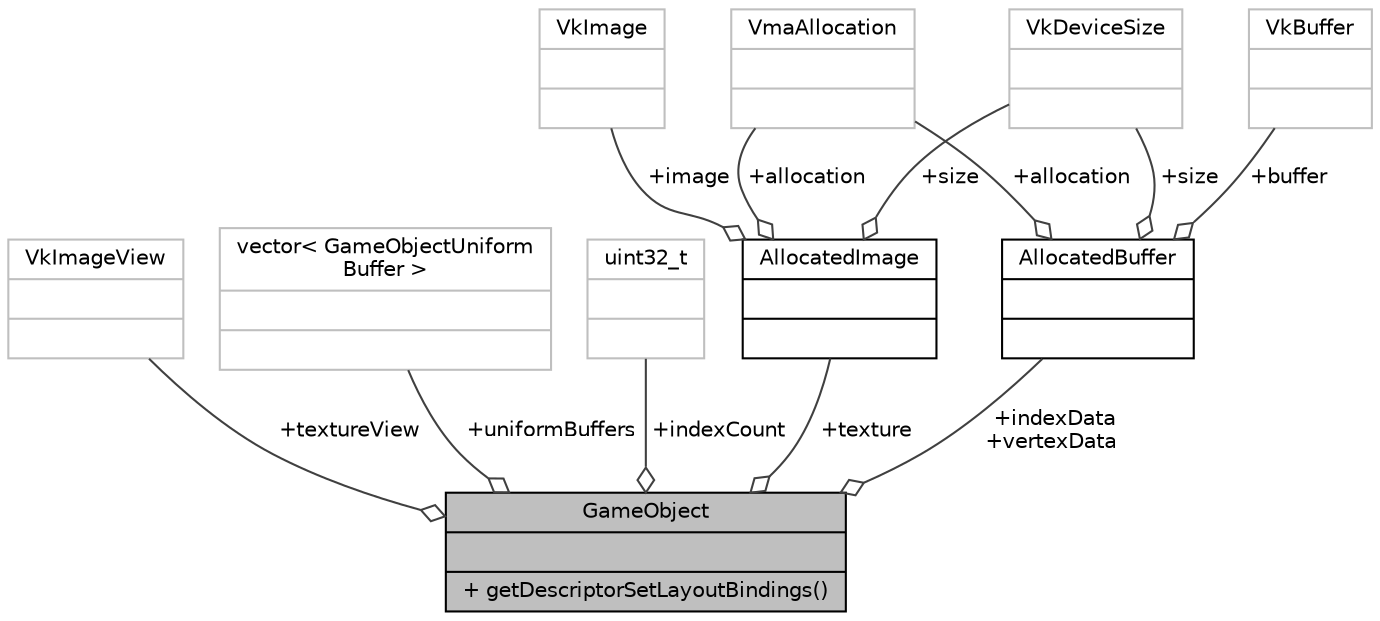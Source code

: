 digraph "GameObject"
{
 // LATEX_PDF_SIZE
  edge [fontname="Helvetica",fontsize="10",labelfontname="Helvetica",labelfontsize="10"];
  node [fontname="Helvetica",fontsize="10",shape=record];
  Node1 [label="{GameObject\n||+ getDescriptorSetLayoutBindings()\l}",height=0.2,width=0.4,color="black", fillcolor="grey75", style="filled", fontcolor="black",tooltip=" "];
  Node2 -> Node1 [color="grey25",fontsize="10",style="solid",label=" +textureView" ,arrowhead="odiamond",fontname="Helvetica"];
  Node2 [label="{VkImageView\n||}",height=0.2,width=0.4,color="grey75", fillcolor="white", style="filled",tooltip=" "];
  Node3 -> Node1 [color="grey25",fontsize="10",style="solid",label=" +uniformBuffers" ,arrowhead="odiamond",fontname="Helvetica"];
  Node3 [label="{vector\< GameObjectUniform\lBuffer \>\n||}",height=0.2,width=0.4,color="grey75", fillcolor="white", style="filled",tooltip=" "];
  Node4 -> Node1 [color="grey25",fontsize="10",style="solid",label=" +indexCount" ,arrowhead="odiamond",fontname="Helvetica"];
  Node4 [label="{uint32_t\n||}",height=0.2,width=0.4,color="grey75", fillcolor="white", style="filled",tooltip=" "];
  Node5 -> Node1 [color="grey25",fontsize="10",style="solid",label=" +indexData\n+vertexData" ,arrowhead="odiamond",fontname="Helvetica"];
  Node5 [label="{AllocatedBuffer\n||}",height=0.2,width=0.4,color="black", fillcolor="white", style="filled",URL="$structAllocatedBuffer.html",tooltip=" "];
  Node6 -> Node5 [color="grey25",fontsize="10",style="solid",label=" +allocation" ,arrowhead="odiamond",fontname="Helvetica"];
  Node6 [label="{VmaAllocation\n||}",height=0.2,width=0.4,color="grey75", fillcolor="white", style="filled",tooltip=" "];
  Node7 -> Node5 [color="grey25",fontsize="10",style="solid",label=" +size" ,arrowhead="odiamond",fontname="Helvetica"];
  Node7 [label="{VkDeviceSize\n||}",height=0.2,width=0.4,color="grey75", fillcolor="white", style="filled",tooltip=" "];
  Node8 -> Node5 [color="grey25",fontsize="10",style="solid",label=" +buffer" ,arrowhead="odiamond",fontname="Helvetica"];
  Node8 [label="{VkBuffer\n||}",height=0.2,width=0.4,color="grey75", fillcolor="white", style="filled",tooltip=" "];
  Node9 -> Node1 [color="grey25",fontsize="10",style="solid",label=" +texture" ,arrowhead="odiamond",fontname="Helvetica"];
  Node9 [label="{AllocatedImage\n||}",height=0.2,width=0.4,color="black", fillcolor="white", style="filled",URL="$structAllocatedImage.html",tooltip=" "];
  Node6 -> Node9 [color="grey25",fontsize="10",style="solid",label=" +allocation" ,arrowhead="odiamond",fontname="Helvetica"];
  Node7 -> Node9 [color="grey25",fontsize="10",style="solid",label=" +size" ,arrowhead="odiamond",fontname="Helvetica"];
  Node10 -> Node9 [color="grey25",fontsize="10",style="solid",label=" +image" ,arrowhead="odiamond",fontname="Helvetica"];
  Node10 [label="{VkImage\n||}",height=0.2,width=0.4,color="grey75", fillcolor="white", style="filled",tooltip=" "];
}
